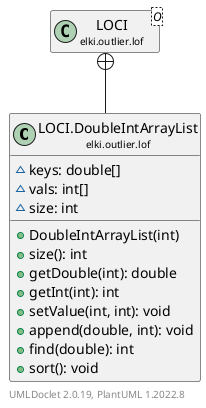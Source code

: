 @startuml
    remove .*\.(Instance|Par|Parameterizer|Factory)$
    set namespaceSeparator none
    hide empty fields
    hide empty methods

    class "<size:14>LOCI.DoubleIntArrayList\n<size:10>elki.outlier.lof" as elki.outlier.lof.LOCI.DoubleIntArrayList [[LOCI.DoubleIntArrayList.html]] {
        ~keys: double[]
        ~vals: int[]
        ~size: int
        +DoubleIntArrayList(int)
        +size(): int
        +getDouble(int): double
        +getInt(int): int
        +setValue(int, int): void
        +append(double, int): void
        +find(double): int
        +sort(): void
    }

    class "<size:14>LOCI\n<size:10>elki.outlier.lof" as elki.outlier.lof.LOCI<O> [[LOCI.html]]

    elki.outlier.lof.LOCI +-- elki.outlier.lof.LOCI.DoubleIntArrayList

    center footer UMLDoclet 2.0.19, PlantUML 1.2022.8
@enduml
